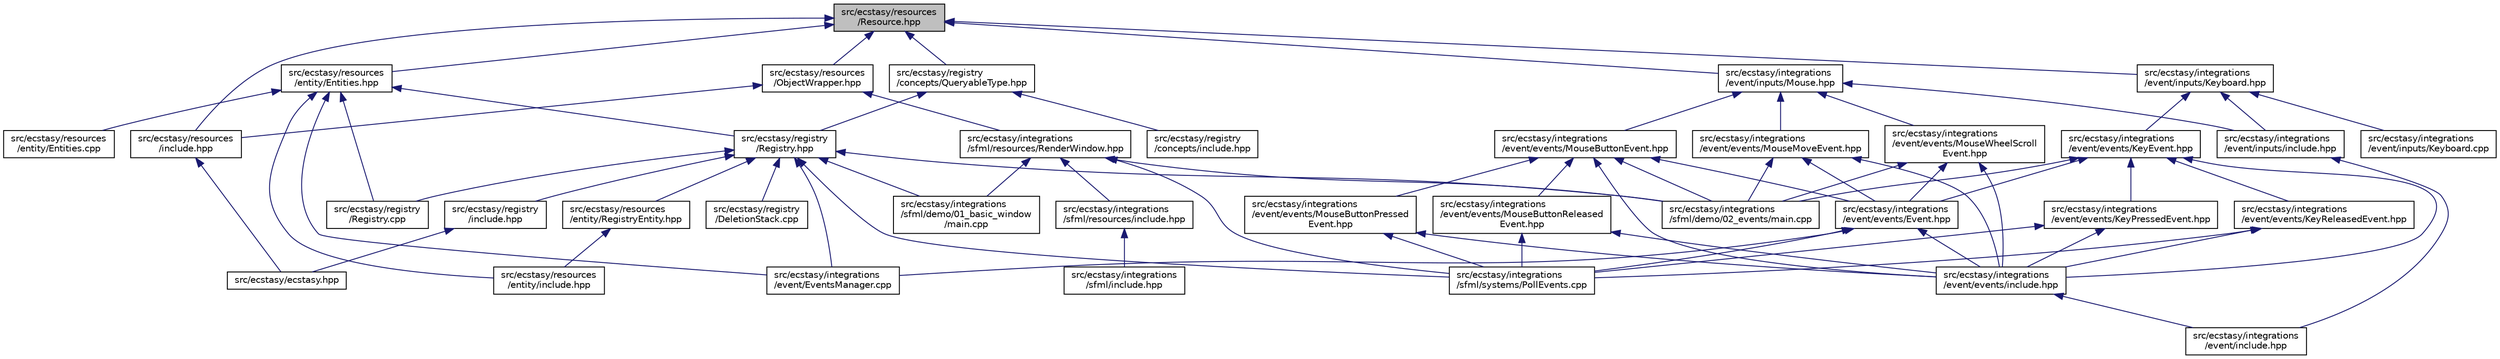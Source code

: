 digraph "src/ecstasy/resources/Resource.hpp"
{
 // LATEX_PDF_SIZE
  edge [fontname="Helvetica",fontsize="10",labelfontname="Helvetica",labelfontsize="10"];
  node [fontname="Helvetica",fontsize="10",shape=record];
  Node1 [label="src/ecstasy/resources\l/Resource.hpp",height=0.2,width=0.4,color="black", fillcolor="grey75", style="filled", fontcolor="black",tooltip=" "];
  Node1 -> Node2 [dir="back",color="midnightblue",fontsize="10",style="solid",fontname="Helvetica"];
  Node2 [label="src/ecstasy/registry\l/concepts/QueryableType.hpp",height=0.2,width=0.4,color="black", fillcolor="white", style="filled",URL="$_queryable_type_8hpp.html",tooltip=" "];
  Node2 -> Node3 [dir="back",color="midnightblue",fontsize="10",style="solid",fontname="Helvetica"];
  Node3 [label="src/ecstasy/registry\l/Registry.hpp",height=0.2,width=0.4,color="black", fillcolor="white", style="filled",URL="$_registry_8hpp.html",tooltip=" "];
  Node3 -> Node4 [dir="back",color="midnightblue",fontsize="10",style="solid",fontname="Helvetica"];
  Node4 [label="src/ecstasy/registry\l/include.hpp",height=0.2,width=0.4,color="black", fillcolor="white", style="filled",URL="$registry_2include_8hpp.html",tooltip=" "];
  Node4 -> Node5 [dir="back",color="midnightblue",fontsize="10",style="solid",fontname="Helvetica"];
  Node5 [label="src/ecstasy/ecstasy.hpp",height=0.2,width=0.4,color="black", fillcolor="white", style="filled",URL="$ecstasy_8hpp.html",tooltip=" "];
  Node3 -> Node6 [dir="back",color="midnightblue",fontsize="10",style="solid",fontname="Helvetica"];
  Node6 [label="src/ecstasy/integrations\l/event/EventsManager.cpp",height=0.2,width=0.4,color="black", fillcolor="white", style="filled",URL="$_events_manager_8cpp.html",tooltip=" "];
  Node3 -> Node7 [dir="back",color="midnightblue",fontsize="10",style="solid",fontname="Helvetica"];
  Node7 [label="src/ecstasy/integrations\l/sfml/demo/01_basic_window\l/main.cpp",height=0.2,width=0.4,color="black", fillcolor="white", style="filled",URL="$01__basic__window_2main_8cpp.html",tooltip=" "];
  Node3 -> Node8 [dir="back",color="midnightblue",fontsize="10",style="solid",fontname="Helvetica"];
  Node8 [label="src/ecstasy/integrations\l/sfml/demo/02_events/main.cpp",height=0.2,width=0.4,color="black", fillcolor="white", style="filled",URL="$02__events_2main_8cpp.html",tooltip=" "];
  Node3 -> Node9 [dir="back",color="midnightblue",fontsize="10",style="solid",fontname="Helvetica"];
  Node9 [label="src/ecstasy/integrations\l/sfml/systems/PollEvents.cpp",height=0.2,width=0.4,color="black", fillcolor="white", style="filled",URL="$_poll_events_8cpp.html",tooltip=" "];
  Node3 -> Node10 [dir="back",color="midnightblue",fontsize="10",style="solid",fontname="Helvetica"];
  Node10 [label="src/ecstasy/registry\l/DeletionStack.cpp",height=0.2,width=0.4,color="black", fillcolor="white", style="filled",URL="$_deletion_stack_8cpp.html",tooltip=" "];
  Node3 -> Node11 [dir="back",color="midnightblue",fontsize="10",style="solid",fontname="Helvetica"];
  Node11 [label="src/ecstasy/registry\l/Registry.cpp",height=0.2,width=0.4,color="black", fillcolor="white", style="filled",URL="$_registry_8cpp.html",tooltip=" "];
  Node3 -> Node12 [dir="back",color="midnightblue",fontsize="10",style="solid",fontname="Helvetica"];
  Node12 [label="src/ecstasy/resources\l/entity/RegistryEntity.hpp",height=0.2,width=0.4,color="black", fillcolor="white", style="filled",URL="$_registry_entity_8hpp.html",tooltip=" "];
  Node12 -> Node13 [dir="back",color="midnightblue",fontsize="10",style="solid",fontname="Helvetica"];
  Node13 [label="src/ecstasy/resources\l/entity/include.hpp",height=0.2,width=0.4,color="black", fillcolor="white", style="filled",URL="$resources_2entity_2include_8hpp.html",tooltip=" "];
  Node2 -> Node14 [dir="back",color="midnightblue",fontsize="10",style="solid",fontname="Helvetica"];
  Node14 [label="src/ecstasy/registry\l/concepts/include.hpp",height=0.2,width=0.4,color="black", fillcolor="white", style="filled",URL="$registry_2concepts_2include_8hpp.html",tooltip=" "];
  Node1 -> Node15 [dir="back",color="midnightblue",fontsize="10",style="solid",fontname="Helvetica"];
  Node15 [label="src/ecstasy/resources\l/ObjectWrapper.hpp",height=0.2,width=0.4,color="black", fillcolor="white", style="filled",URL="$_object_wrapper_8hpp.html",tooltip=" "];
  Node15 -> Node16 [dir="back",color="midnightblue",fontsize="10",style="solid",fontname="Helvetica"];
  Node16 [label="src/ecstasy/resources\l/include.hpp",height=0.2,width=0.4,color="black", fillcolor="white", style="filled",URL="$resources_2include_8hpp.html",tooltip=" "];
  Node16 -> Node5 [dir="back",color="midnightblue",fontsize="10",style="solid",fontname="Helvetica"];
  Node15 -> Node17 [dir="back",color="midnightblue",fontsize="10",style="solid",fontname="Helvetica"];
  Node17 [label="src/ecstasy/integrations\l/sfml/resources/RenderWindow.hpp",height=0.2,width=0.4,color="black", fillcolor="white", style="filled",URL="$_render_window_8hpp.html",tooltip=" "];
  Node17 -> Node7 [dir="back",color="midnightblue",fontsize="10",style="solid",fontname="Helvetica"];
  Node17 -> Node8 [dir="back",color="midnightblue",fontsize="10",style="solid",fontname="Helvetica"];
  Node17 -> Node18 [dir="back",color="midnightblue",fontsize="10",style="solid",fontname="Helvetica"];
  Node18 [label="src/ecstasy/integrations\l/sfml/resources/include.hpp",height=0.2,width=0.4,color="black", fillcolor="white", style="filled",URL="$integrations_2sfml_2resources_2include_8hpp.html",tooltip=" "];
  Node18 -> Node19 [dir="back",color="midnightblue",fontsize="10",style="solid",fontname="Helvetica"];
  Node19 [label="src/ecstasy/integrations\l/sfml/include.hpp",height=0.2,width=0.4,color="black", fillcolor="white", style="filled",URL="$integrations_2sfml_2include_8hpp.html",tooltip=" "];
  Node17 -> Node9 [dir="back",color="midnightblue",fontsize="10",style="solid",fontname="Helvetica"];
  Node1 -> Node16 [dir="back",color="midnightblue",fontsize="10",style="solid",fontname="Helvetica"];
  Node1 -> Node20 [dir="back",color="midnightblue",fontsize="10",style="solid",fontname="Helvetica"];
  Node20 [label="src/ecstasy/integrations\l/event/inputs/Keyboard.hpp",height=0.2,width=0.4,color="black", fillcolor="white", style="filled",URL="$_keyboard_8hpp.html",tooltip=" "];
  Node20 -> Node21 [dir="back",color="midnightblue",fontsize="10",style="solid",fontname="Helvetica"];
  Node21 [label="src/ecstasy/integrations\l/event/events/KeyEvent.hpp",height=0.2,width=0.4,color="black", fillcolor="white", style="filled",URL="$_key_event_8hpp.html",tooltip=" "];
  Node21 -> Node22 [dir="back",color="midnightblue",fontsize="10",style="solid",fontname="Helvetica"];
  Node22 [label="src/ecstasy/integrations\l/event/events/Event.hpp",height=0.2,width=0.4,color="black", fillcolor="white", style="filled",URL="$_event_8hpp.html",tooltip=" "];
  Node22 -> Node23 [dir="back",color="midnightblue",fontsize="10",style="solid",fontname="Helvetica"];
  Node23 [label="src/ecstasy/integrations\l/event/events/include.hpp",height=0.2,width=0.4,color="black", fillcolor="white", style="filled",URL="$integrations_2event_2events_2include_8hpp.html",tooltip=" "];
  Node23 -> Node24 [dir="back",color="midnightblue",fontsize="10",style="solid",fontname="Helvetica"];
  Node24 [label="src/ecstasy/integrations\l/event/include.hpp",height=0.2,width=0.4,color="black", fillcolor="white", style="filled",URL="$integrations_2event_2include_8hpp.html",tooltip=" "];
  Node22 -> Node6 [dir="back",color="midnightblue",fontsize="10",style="solid",fontname="Helvetica"];
  Node22 -> Node9 [dir="back",color="midnightblue",fontsize="10",style="solid",fontname="Helvetica"];
  Node21 -> Node23 [dir="back",color="midnightblue",fontsize="10",style="solid",fontname="Helvetica"];
  Node21 -> Node25 [dir="back",color="midnightblue",fontsize="10",style="solid",fontname="Helvetica"];
  Node25 [label="src/ecstasy/integrations\l/event/events/KeyPressedEvent.hpp",height=0.2,width=0.4,color="black", fillcolor="white", style="filled",URL="$_key_pressed_event_8hpp.html",tooltip=" "];
  Node25 -> Node23 [dir="back",color="midnightblue",fontsize="10",style="solid",fontname="Helvetica"];
  Node25 -> Node9 [dir="back",color="midnightblue",fontsize="10",style="solid",fontname="Helvetica"];
  Node21 -> Node26 [dir="back",color="midnightblue",fontsize="10",style="solid",fontname="Helvetica"];
  Node26 [label="src/ecstasy/integrations\l/event/events/KeyReleasedEvent.hpp",height=0.2,width=0.4,color="black", fillcolor="white", style="filled",URL="$_key_released_event_8hpp.html",tooltip=" "];
  Node26 -> Node23 [dir="back",color="midnightblue",fontsize="10",style="solid",fontname="Helvetica"];
  Node26 -> Node9 [dir="back",color="midnightblue",fontsize="10",style="solid",fontname="Helvetica"];
  Node21 -> Node8 [dir="back",color="midnightblue",fontsize="10",style="solid",fontname="Helvetica"];
  Node20 -> Node27 [dir="back",color="midnightblue",fontsize="10",style="solid",fontname="Helvetica"];
  Node27 [label="src/ecstasy/integrations\l/event/inputs/include.hpp",height=0.2,width=0.4,color="black", fillcolor="white", style="filled",URL="$integrations_2event_2inputs_2include_8hpp.html",tooltip=" "];
  Node27 -> Node24 [dir="back",color="midnightblue",fontsize="10",style="solid",fontname="Helvetica"];
  Node20 -> Node28 [dir="back",color="midnightblue",fontsize="10",style="solid",fontname="Helvetica"];
  Node28 [label="src/ecstasy/integrations\l/event/inputs/Keyboard.cpp",height=0.2,width=0.4,color="black", fillcolor="white", style="filled",URL="$_keyboard_8cpp.html",tooltip=" "];
  Node1 -> Node29 [dir="back",color="midnightblue",fontsize="10",style="solid",fontname="Helvetica"];
  Node29 [label="src/ecstasy/integrations\l/event/inputs/Mouse.hpp",height=0.2,width=0.4,color="black", fillcolor="white", style="filled",URL="$_mouse_8hpp.html",tooltip=" "];
  Node29 -> Node30 [dir="back",color="midnightblue",fontsize="10",style="solid",fontname="Helvetica"];
  Node30 [label="src/ecstasy/integrations\l/event/events/MouseButtonEvent.hpp",height=0.2,width=0.4,color="black", fillcolor="white", style="filled",URL="$_mouse_button_event_8hpp.html",tooltip=" "];
  Node30 -> Node22 [dir="back",color="midnightblue",fontsize="10",style="solid",fontname="Helvetica"];
  Node30 -> Node23 [dir="back",color="midnightblue",fontsize="10",style="solid",fontname="Helvetica"];
  Node30 -> Node31 [dir="back",color="midnightblue",fontsize="10",style="solid",fontname="Helvetica"];
  Node31 [label="src/ecstasy/integrations\l/event/events/MouseButtonPressed\lEvent.hpp",height=0.2,width=0.4,color="black", fillcolor="white", style="filled",URL="$_mouse_button_pressed_event_8hpp.html",tooltip=" "];
  Node31 -> Node23 [dir="back",color="midnightblue",fontsize="10",style="solid",fontname="Helvetica"];
  Node31 -> Node9 [dir="back",color="midnightblue",fontsize="10",style="solid",fontname="Helvetica"];
  Node30 -> Node32 [dir="back",color="midnightblue",fontsize="10",style="solid",fontname="Helvetica"];
  Node32 [label="src/ecstasy/integrations\l/event/events/MouseButtonReleased\lEvent.hpp",height=0.2,width=0.4,color="black", fillcolor="white", style="filled",URL="$_mouse_button_released_event_8hpp.html",tooltip=" "];
  Node32 -> Node23 [dir="back",color="midnightblue",fontsize="10",style="solid",fontname="Helvetica"];
  Node32 -> Node9 [dir="back",color="midnightblue",fontsize="10",style="solid",fontname="Helvetica"];
  Node30 -> Node8 [dir="back",color="midnightblue",fontsize="10",style="solid",fontname="Helvetica"];
  Node29 -> Node33 [dir="back",color="midnightblue",fontsize="10",style="solid",fontname="Helvetica"];
  Node33 [label="src/ecstasy/integrations\l/event/events/MouseMoveEvent.hpp",height=0.2,width=0.4,color="black", fillcolor="white", style="filled",URL="$_mouse_move_event_8hpp.html",tooltip=" "];
  Node33 -> Node22 [dir="back",color="midnightblue",fontsize="10",style="solid",fontname="Helvetica"];
  Node33 -> Node23 [dir="back",color="midnightblue",fontsize="10",style="solid",fontname="Helvetica"];
  Node33 -> Node8 [dir="back",color="midnightblue",fontsize="10",style="solid",fontname="Helvetica"];
  Node29 -> Node34 [dir="back",color="midnightblue",fontsize="10",style="solid",fontname="Helvetica"];
  Node34 [label="src/ecstasy/integrations\l/event/events/MouseWheelScroll\lEvent.hpp",height=0.2,width=0.4,color="black", fillcolor="white", style="filled",URL="$_mouse_wheel_scroll_event_8hpp.html",tooltip=" "];
  Node34 -> Node22 [dir="back",color="midnightblue",fontsize="10",style="solid",fontname="Helvetica"];
  Node34 -> Node23 [dir="back",color="midnightblue",fontsize="10",style="solid",fontname="Helvetica"];
  Node34 -> Node8 [dir="back",color="midnightblue",fontsize="10",style="solid",fontname="Helvetica"];
  Node29 -> Node27 [dir="back",color="midnightblue",fontsize="10",style="solid",fontname="Helvetica"];
  Node1 -> Node35 [dir="back",color="midnightblue",fontsize="10",style="solid",fontname="Helvetica"];
  Node35 [label="src/ecstasy/resources\l/entity/Entities.hpp",height=0.2,width=0.4,color="black", fillcolor="white", style="filled",URL="$_entities_8hpp.html",tooltip=" "];
  Node35 -> Node3 [dir="back",color="midnightblue",fontsize="10",style="solid",fontname="Helvetica"];
  Node35 -> Node6 [dir="back",color="midnightblue",fontsize="10",style="solid",fontname="Helvetica"];
  Node35 -> Node11 [dir="back",color="midnightblue",fontsize="10",style="solid",fontname="Helvetica"];
  Node35 -> Node36 [dir="back",color="midnightblue",fontsize="10",style="solid",fontname="Helvetica"];
  Node36 [label="src/ecstasy/resources\l/entity/Entities.cpp",height=0.2,width=0.4,color="black", fillcolor="white", style="filled",URL="$_entities_8cpp.html",tooltip=" "];
  Node35 -> Node13 [dir="back",color="midnightblue",fontsize="10",style="solid",fontname="Helvetica"];
}
